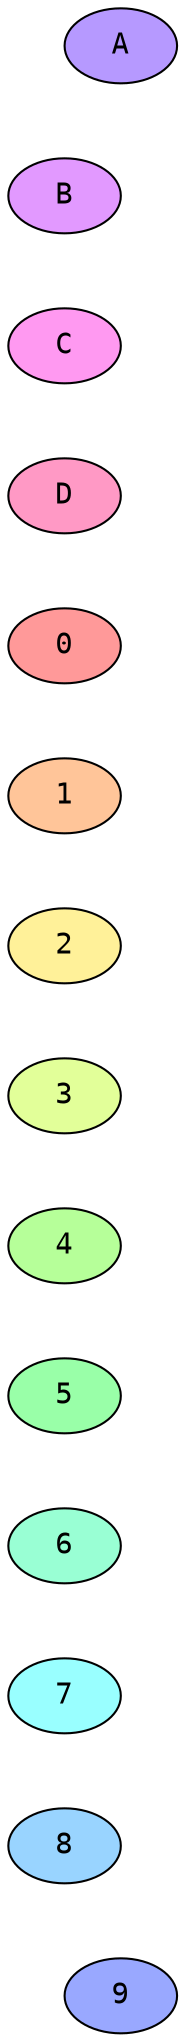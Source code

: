 strict digraph G {
	graph [bb="-210.09,-197.05,210.21,197.41",
		splines=none
	];
	node [label="\N"];
	A	 [fillcolor="0.714285714286 0.4 1",
		fontname=Courier,
		height=0.5,
		pos="163.23,83.366",
		style=filled,
		width=0.75];
	B	 [fillcolor="0.785714285714 0.4 1",
		fontname=Courier,
		height=0.5,
		pos="110.91,145.87",
		style=filled,
		width=0.75];
	A -> B;
	C	 [fillcolor="0.857142857143 0.4 1",
		fontname=Courier,
		height=0.5,
		pos="36.623,179.41",
		style=filled,
		width=0.75];
	D	 [fillcolor="0.928571428571 0.4 1",
		fontname=Courier,
		height=0.5,
		pos="-44.855,177.42",
		style=filled,
		width=0.75];
	C -> D;
	B -> C;
	0	 [fillcolor="0.0 0.4 1",
		fontname=Courier,
		height=0.5,
		pos="-117.44,140.36",
		style=filled,
		width=0.75];
	D -> 0;
	1	 [fillcolor="0.0714285714286 0.4 1",
		fontname=Courier,
		height=0.5,
		pos="-166.81,75.498",
		style=filled,
		width=0.75];
	2	 [fillcolor="0.142857142857 0.4 1",
		fontname=Courier,
		height=0.5,
		pos="-183.09,-4.3662",
		style=filled,
		width=0.75];
	1 -> 2;
	0 -> 1;
	3	 [fillcolor="0.214285714286 0.4 1",
		fontname=Courier,
		height=0.5,
		pos="-163.12,-83.356",
		style=filled,
		width=0.75];
	4	 [fillcolor="0.285714285714 0.4 1",
		fontname=Courier,
		height=0.5,
		pos="-111.27,-146.33",
		style=filled,
		width=0.75];
	3 -> 4;
	2 -> 3;
	5	 [fillcolor="0.357142857143 0.4 1",
		fontname=Courier,
		height=0.5,
		pos="-36.585,-179.05",
		style=filled,
		width=0.75];
	6	 [fillcolor="0.428571428571 0.4 1",
		fontname=Courier,
		height=0.5,
		pos="44.826,-177.29",
		style=filled,
		width=0.75];
	5 -> 6;
	4 -> 5;
	7	 [fillcolor="0.5 0.4 1",
		fontname=Courier,
		height=0.5,
		pos="117.48,-140.36",
		style=filled,
		width=0.75];
	8	 [fillcolor="0.571428571429 0.4 1",
		fontname=Courier,
		height=0.5,
		pos="166.89,-75.523",
		style=filled,
		width=0.75];
	7 -> 8;
	6 -> 7;
	9	 [fillcolor="0.642857142857 0.4 1",
		fontname=Courier,
		height=0.5,
		pos="183.21,4.3408",
		style=filled,
		width=0.75];
	9 -> A;
	8 -> 9;
}
